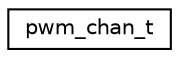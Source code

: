 digraph "Graphical Class Hierarchy"
{
 // LATEX_PDF_SIZE
  edge [fontname="Helvetica",fontsize="10",labelfontname="Helvetica",labelfontsize="10"];
  node [fontname="Helvetica",fontsize="10",shape=record];
  rankdir="LR";
  Node0 [label="pwm_chan_t",height=0.2,width=0.4,color="black", fillcolor="white", style="filled",URL="$structpwm__chan__t.html",tooltip="PWM channel."];
}
